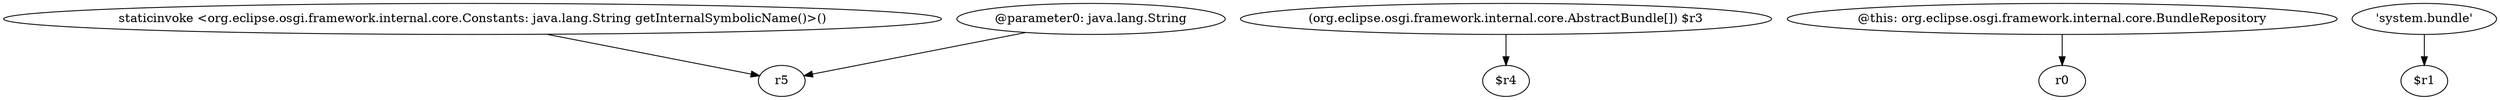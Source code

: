digraph g {
0[label="staticinvoke <org.eclipse.osgi.framework.internal.core.Constants: java.lang.String getInternalSymbolicName()>()"]
1[label="r5"]
0->1[label=""]
2[label="(org.eclipse.osgi.framework.internal.core.AbstractBundle[]) $r3"]
3[label="$r4"]
2->3[label=""]
4[label="@parameter0: java.lang.String"]
4->1[label=""]
5[label="@this: org.eclipse.osgi.framework.internal.core.BundleRepository"]
6[label="r0"]
5->6[label=""]
7[label="'system.bundle'"]
8[label="$r1"]
7->8[label=""]
}
